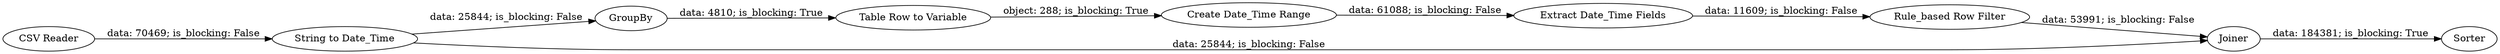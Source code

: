 digraph {
	"3997161148872388610_2" [label="String to Date_Time"]
	"3997161148872388610_5" [label="Create Date_Time Range"]
	"3997161148872388610_1" [label="CSV Reader"]
	"3997161148872388610_8" [label="Extract Date_Time Fields"]
	"3997161148872388610_9" [label="Rule_based Row Filter"]
	"3997161148872388610_3" [label=GroupBy]
	"3997161148872388610_4" [label="Table Row to Variable"]
	"3997161148872388610_7" [label=Sorter]
	"3997161148872388610_6" [label=Joiner]
	"3997161148872388610_5" -> "3997161148872388610_8" [label="data: 61088; is_blocking: False"]
	"3997161148872388610_9" -> "3997161148872388610_6" [label="data: 53991; is_blocking: False"]
	"3997161148872388610_1" -> "3997161148872388610_2" [label="data: 70469; is_blocking: False"]
	"3997161148872388610_2" -> "3997161148872388610_6" [label="data: 25844; is_blocking: False"]
	"3997161148872388610_8" -> "3997161148872388610_9" [label="data: 11609; is_blocking: False"]
	"3997161148872388610_2" -> "3997161148872388610_3" [label="data: 25844; is_blocking: False"]
	"3997161148872388610_3" -> "3997161148872388610_4" [label="data: 4810; is_blocking: True"]
	"3997161148872388610_6" -> "3997161148872388610_7" [label="data: 184381; is_blocking: True"]
	"3997161148872388610_4" -> "3997161148872388610_5" [label="object: 288; is_blocking: True"]
	rankdir=LR
}
